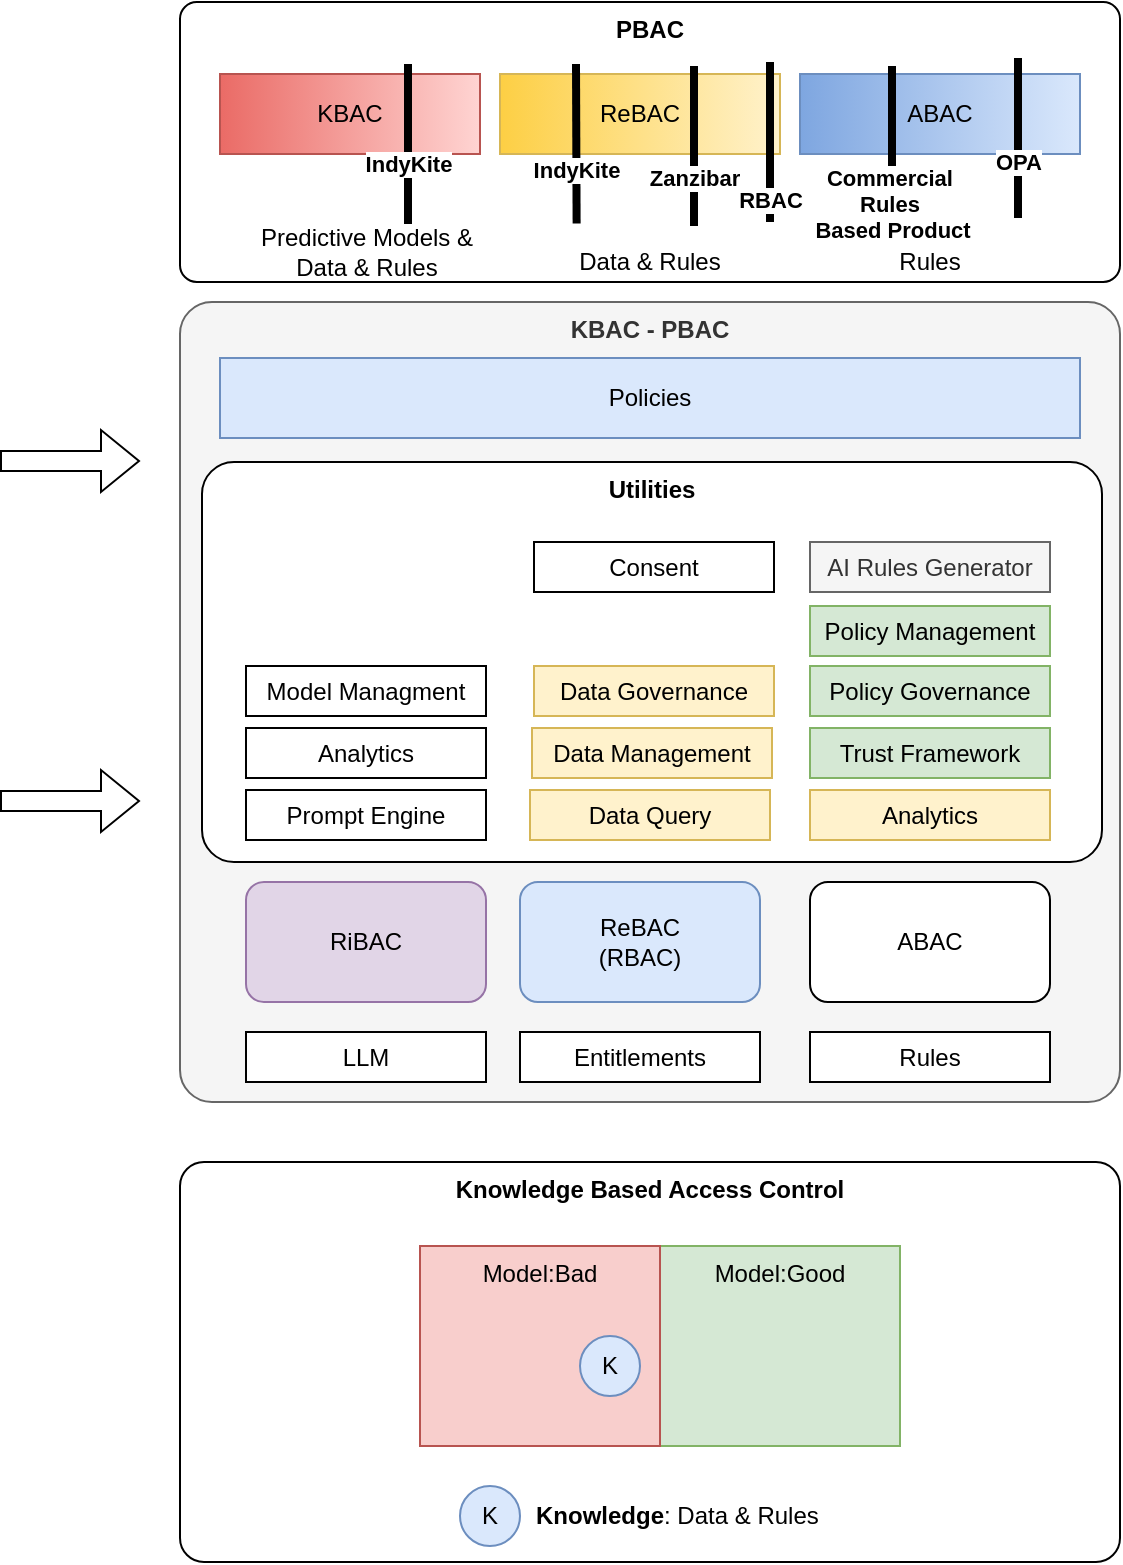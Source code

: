 <mxfile pages="2">
    <diagram name="Conceptual Model" id="501KnWP8v4QwWPnYquvW">
        <mxGraphModel dx="858" dy="1068" grid="0" gridSize="10" guides="1" tooltips="1" connect="1" arrows="1" fold="1" page="1" pageScale="1" pageWidth="827" pageHeight="1169" math="0" shadow="0">
            <root>
                <mxCell id="0"/>
                <mxCell id="1" parent="0"/>
                <mxCell id="CjzcWO3aM1Ax-Snla44K-55" value="Knowledge Based Access Control" style="rounded=1;whiteSpace=wrap;html=1;verticalAlign=top;fontStyle=1;arcSize=6;" parent="1" vertex="1">
                    <mxGeometry x="209" y="700" width="470" height="200" as="geometry"/>
                </mxCell>
                <mxCell id="CjzcWO3aM1Ax-Snla44K-4" value="PBAC" style="rounded=1;whiteSpace=wrap;html=1;verticalAlign=top;arcSize=6;fontStyle=1" parent="1" vertex="1">
                    <mxGeometry x="209" y="120" width="470" height="140" as="geometry"/>
                </mxCell>
                <mxCell id="CjzcWO3aM1Ax-Snla44K-48" value="ReBAC" style="rounded=0;whiteSpace=wrap;html=1;fillColor=#fff2cc;strokeColor=#d6b656;gradientColor=#fdcf44;gradientDirection=west;" parent="1" vertex="1">
                    <mxGeometry x="369" y="156" width="140" height="40" as="geometry"/>
                </mxCell>
                <mxCell id="CjzcWO3aM1Ax-Snla44K-27" value="Model:Good" style="rounded=0;whiteSpace=wrap;html=1;verticalAlign=top;fillColor=#d5e8d4;strokeColor=#82b366;" parent="1" vertex="1">
                    <mxGeometry x="449" y="742" width="120" height="100" as="geometry"/>
                </mxCell>
                <mxCell id="CjzcWO3aM1Ax-Snla44K-26" value="Model:Bad" style="rounded=0;whiteSpace=wrap;html=1;verticalAlign=top;fillColor=#f8cecc;strokeColor=#b85450;" parent="1" vertex="1">
                    <mxGeometry x="329" y="742" width="120" height="100" as="geometry"/>
                </mxCell>
                <mxCell id="CjzcWO3aM1Ax-Snla44K-5" value="KBAC - PBAC" style="rounded=1;whiteSpace=wrap;html=1;verticalAlign=top;fontStyle=1;arcSize=4;fillColor=#f5f5f5;fontColor=#333333;strokeColor=#666666;" parent="1" vertex="1">
                    <mxGeometry x="209" y="270" width="470" height="400" as="geometry"/>
                </mxCell>
                <mxCell id="CjzcWO3aM1Ax-Snla44K-6" value="ReBAC&lt;div&gt;(RBAC)&lt;/div&gt;" style="rounded=1;whiteSpace=wrap;html=1;fillColor=#dae8fc;strokeColor=#6c8ebf;" parent="1" vertex="1">
                    <mxGeometry x="379" y="560" width="120" height="60" as="geometry"/>
                </mxCell>
                <mxCell id="CjzcWO3aM1Ax-Snla44K-7" value="ABAC" style="rounded=1;whiteSpace=wrap;html=1;" parent="1" vertex="1">
                    <mxGeometry x="524" y="560" width="120" height="60" as="geometry"/>
                </mxCell>
                <mxCell id="CjzcWO3aM1Ax-Snla44K-8" value="RiBAC" style="rounded=1;whiteSpace=wrap;html=1;fillColor=#e1d5e7;strokeColor=#9673a6;" parent="1" vertex="1">
                    <mxGeometry x="242" y="560" width="120" height="60" as="geometry"/>
                </mxCell>
                <mxCell id="CjzcWO3aM1Ax-Snla44K-10" value="LLM" style="rounded=0;whiteSpace=wrap;html=1;" parent="1" vertex="1">
                    <mxGeometry x="242" y="635" width="120" height="25" as="geometry"/>
                </mxCell>
                <mxCell id="CjzcWO3aM1Ax-Snla44K-11" value="Entitlements" style="rounded=0;whiteSpace=wrap;html=1;" parent="1" vertex="1">
                    <mxGeometry x="379" y="635" width="120" height="25" as="geometry"/>
                </mxCell>
                <mxCell id="CjzcWO3aM1Ax-Snla44K-12" value="Rules" style="rounded=0;whiteSpace=wrap;html=1;" parent="1" vertex="1">
                    <mxGeometry x="524" y="635" width="120" height="25" as="geometry"/>
                </mxCell>
                <mxCell id="CjzcWO3aM1Ax-Snla44K-13" value="Policies" style="rounded=0;whiteSpace=wrap;html=1;fillColor=#dae8fc;strokeColor=#6c8ebf;" parent="1" vertex="1">
                    <mxGeometry x="229" y="298" width="430" height="40" as="geometry"/>
                </mxCell>
                <mxCell id="CjzcWO3aM1Ax-Snla44K-14" value="Utilities" style="rounded=1;whiteSpace=wrap;html=1;verticalAlign=top;fontStyle=1;arcSize=8;" parent="1" vertex="1">
                    <mxGeometry x="220" y="350" width="450" height="200" as="geometry"/>
                </mxCell>
                <mxCell id="CjzcWO3aM1Ax-Snla44K-15" value="Data Management" style="rounded=0;whiteSpace=wrap;html=1;fillColor=#fff2cc;strokeColor=#d6b656;" parent="1" vertex="1">
                    <mxGeometry x="385" y="483" width="120" height="25" as="geometry"/>
                </mxCell>
                <mxCell id="CjzcWO3aM1Ax-Snla44K-16" value="Consent" style="rounded=0;whiteSpace=wrap;html=1;" parent="1" vertex="1">
                    <mxGeometry x="386" y="390" width="120" height="25" as="geometry"/>
                </mxCell>
                <mxCell id="CjzcWO3aM1Ax-Snla44K-17" value="Data Query" style="rounded=0;whiteSpace=wrap;html=1;fillColor=#fff2cc;strokeColor=#d6b656;" parent="1" vertex="1">
                    <mxGeometry x="384" y="514" width="120" height="25" as="geometry"/>
                </mxCell>
                <mxCell id="CjzcWO3aM1Ax-Snla44K-18" value="Analytics" style="rounded=0;whiteSpace=wrap;html=1;" parent="1" vertex="1">
                    <mxGeometry x="242" y="483" width="120" height="25" as="geometry"/>
                </mxCell>
                <mxCell id="CjzcWO3aM1Ax-Snla44K-19" value="Trust Framework" style="rounded=0;whiteSpace=wrap;html=1;fillColor=#d5e8d4;strokeColor=#82b366;" parent="1" vertex="1">
                    <mxGeometry x="524" y="483" width="120" height="25" as="geometry"/>
                </mxCell>
                <mxCell id="CjzcWO3aM1Ax-Snla44K-20" value="KBAC" style="rounded=0;whiteSpace=wrap;html=1;fillColor=#FFD4D2;strokeColor=#b85450;align=center;gradientColor=#ea6b66;gradientDirection=west;" parent="1" vertex="1">
                    <mxGeometry x="229" y="156" width="130" height="40" as="geometry"/>
                </mxCell>
                <mxCell id="CjzcWO3aM1Ax-Snla44K-21" value="ABAC" style="rounded=0;whiteSpace=wrap;html=1;fillColor=#dae8fc;strokeColor=#6c8ebf;gradientColor=#7ea6e0;gradientDirection=west;" parent="1" vertex="1">
                    <mxGeometry x="519" y="156" width="140" height="40" as="geometry"/>
                </mxCell>
                <mxCell id="CjzcWO3aM1Ax-Snla44K-24" value="IndyKite" style="endArrow=none;html=1;rounded=0;exitX=0.373;exitY=0.956;exitDx=0;exitDy=0;exitPerimeter=0;fontStyle=1;strokeWidth=4;" parent="1" edge="1">
                    <mxGeometry x="-0.33" width="50" height="50" relative="1" as="geometry">
                        <mxPoint x="407.31" y="230.72" as="sourcePoint"/>
                        <mxPoint x="407" y="151" as="targetPoint"/>
                        <mxPoint as="offset"/>
                    </mxGeometry>
                </mxCell>
                <mxCell id="CjzcWO3aM1Ax-Snla44K-25" value="K" style="ellipse;whiteSpace=wrap;html=1;aspect=fixed;fillColor=#dae8fc;strokeColor=#6c8ebf;" parent="1" vertex="1">
                    <mxGeometry x="409" y="787" width="30" height="30" as="geometry"/>
                </mxCell>
                <mxCell id="CjzcWO3aM1Ax-Snla44K-28" value="AI Rules Generator" style="rounded=0;whiteSpace=wrap;html=1;fillColor=#f5f5f5;fontColor=#333333;strokeColor=#666666;" parent="1" vertex="1">
                    <mxGeometry x="524" y="390" width="120" height="25" as="geometry"/>
                </mxCell>
                <mxCell id="CjzcWO3aM1Ax-Snla44K-29" value="Model Managment" style="rounded=0;whiteSpace=wrap;html=1;" parent="1" vertex="1">
                    <mxGeometry x="242" y="452" width="120" height="25" as="geometry"/>
                </mxCell>
                <mxCell id="CjzcWO3aM1Ax-Snla44K-30" value="Rules" style="text;html=1;align=center;verticalAlign=middle;whiteSpace=wrap;rounded=0;" parent="1" vertex="1">
                    <mxGeometry x="554" y="235" width="60" height="30" as="geometry"/>
                </mxCell>
                <mxCell id="CjzcWO3aM1Ax-Snla44K-31" value="" style="shape=flexArrow;endArrow=classic;html=1;rounded=0;fontStyle=1" parent="1" edge="1">
                    <mxGeometry width="50" height="50" relative="1" as="geometry">
                        <mxPoint x="119" y="349.5" as="sourcePoint"/>
                        <mxPoint x="189" y="349.5" as="targetPoint"/>
                    </mxGeometry>
                </mxCell>
                <mxCell id="CjzcWO3aM1Ax-Snla44K-32" value="" style="shape=flexArrow;endArrow=classic;html=1;rounded=0;" parent="1" edge="1">
                    <mxGeometry width="50" height="50" relative="1" as="geometry">
                        <mxPoint x="119" y="519.5" as="sourcePoint"/>
                        <mxPoint x="189" y="519.5" as="targetPoint"/>
                    </mxGeometry>
                </mxCell>
                <mxCell id="CjzcWO3aM1Ax-Snla44K-33" value="Data &amp;amp; Rules" style="text;html=1;align=center;verticalAlign=middle;whiteSpace=wrap;rounded=0;" parent="1" vertex="1">
                    <mxGeometry x="399" y="235" width="90" height="30" as="geometry"/>
                </mxCell>
                <mxCell id="CjzcWO3aM1Ax-Snla44K-34" value="Predictive Models &amp;amp; Data &amp;amp; Rules" style="text;html=1;align=center;verticalAlign=middle;whiteSpace=wrap;rounded=0;" parent="1" vertex="1">
                    <mxGeometry x="234.5" y="230" width="135" height="30" as="geometry"/>
                </mxCell>
                <mxCell id="CjzcWO3aM1Ax-Snla44K-37" value="IndyKite" style="endArrow=none;html=1;rounded=0;exitX=0.373;exitY=0.956;exitDx=0;exitDy=0;exitPerimeter=0;fontStyle=1;strokeWidth=4;" parent="1" edge="1">
                    <mxGeometry x="-0.25" width="50" height="50" relative="1" as="geometry">
                        <mxPoint x="323" y="231" as="sourcePoint"/>
                        <mxPoint x="323" y="151" as="targetPoint"/>
                        <mxPoint as="offset"/>
                    </mxGeometry>
                </mxCell>
                <mxCell id="CjzcWO3aM1Ax-Snla44K-45" value="OPA" style="endArrow=none;html=1;rounded=0;exitX=0.373;exitY=0.956;exitDx=0;exitDy=0;exitPerimeter=0;fontStyle=1;strokeWidth=4;labelBackgroundColor=default;" parent="1" edge="1">
                    <mxGeometry x="-0.3" width="50" height="50" relative="1" as="geometry">
                        <mxPoint x="628" y="228" as="sourcePoint"/>
                        <mxPoint x="628" y="148" as="targetPoint"/>
                        <mxPoint as="offset"/>
                    </mxGeometry>
                </mxCell>
                <mxCell id="CjzcWO3aM1Ax-Snla44K-53" value="Zanzibar" style="endArrow=none;html=1;rounded=0;exitX=0.373;exitY=0.956;exitDx=0;exitDy=0;exitPerimeter=0;fontStyle=1;strokeWidth=4;labelBackgroundColor=default;" parent="1" edge="1">
                    <mxGeometry x="-0.4" width="50" height="50" relative="1" as="geometry">
                        <mxPoint x="466" y="232" as="sourcePoint"/>
                        <mxPoint x="466" y="152" as="targetPoint"/>
                        <mxPoint as="offset"/>
                    </mxGeometry>
                </mxCell>
                <mxCell id="CjzcWO3aM1Ax-Snla44K-54" value="Commercial&amp;nbsp;&lt;div&gt;Rules&amp;nbsp;&lt;/div&gt;&lt;div&gt;Based Product&lt;/div&gt;" style="endArrow=none;html=1;rounded=0;exitX=0.373;exitY=0.956;exitDx=0;exitDy=0;exitPerimeter=0;fontStyle=1;strokeWidth=4;labelBackgroundColor=default;" parent="1" edge="1">
                    <mxGeometry x="-0.725" width="50" height="50" relative="1" as="geometry">
                        <mxPoint x="565" y="232" as="sourcePoint"/>
                        <mxPoint x="565" y="152" as="targetPoint"/>
                        <mxPoint as="offset"/>
                    </mxGeometry>
                </mxCell>
                <mxCell id="CjzcWO3aM1Ax-Snla44K-60" value="K" style="ellipse;whiteSpace=wrap;html=1;aspect=fixed;fillColor=#dae8fc;strokeColor=#6c8ebf;" parent="1" vertex="1">
                    <mxGeometry x="349" y="862" width="30" height="30" as="geometry"/>
                </mxCell>
                <mxCell id="CjzcWO3aM1Ax-Snla44K-61" value="&lt;b&gt;Knowledge&lt;/b&gt;: Data &amp;amp; Rules" style="text;html=1;align=left;verticalAlign=middle;whiteSpace=wrap;rounded=0;" parent="1" vertex="1">
                    <mxGeometry x="385" y="862" width="180" height="30" as="geometry"/>
                </mxCell>
                <mxCell id="BUqBpoLYYVtehcYvSqgs-1" value="Prompt Engine" style="rounded=0;whiteSpace=wrap;html=1;" parent="1" vertex="1">
                    <mxGeometry x="242" y="514" width="120" height="25" as="geometry"/>
                </mxCell>
                <mxCell id="BUqBpoLYYVtehcYvSqgs-2" value="Policy Management" style="rounded=0;whiteSpace=wrap;html=1;fillColor=#d5e8d4;strokeColor=#82b366;" parent="1" vertex="1">
                    <mxGeometry x="524" y="422" width="120" height="25" as="geometry"/>
                </mxCell>
                <mxCell id="BUqBpoLYYVtehcYvSqgs-3" value="Policy Governance" style="rounded=0;whiteSpace=wrap;html=1;fillColor=#d5e8d4;strokeColor=#82b366;" parent="1" vertex="1">
                    <mxGeometry x="524" y="452" width="120" height="25" as="geometry"/>
                </mxCell>
                <mxCell id="BUqBpoLYYVtehcYvSqgs-4" value="Analytics" style="rounded=0;whiteSpace=wrap;html=1;fillColor=#fff2cc;strokeColor=#d6b656;" parent="1" vertex="1">
                    <mxGeometry x="524" y="514" width="120" height="25" as="geometry"/>
                </mxCell>
                <mxCell id="BUqBpoLYYVtehcYvSqgs-5" value="Data Governance" style="rounded=0;whiteSpace=wrap;html=1;fillColor=#fff2cc;strokeColor=#d6b656;" parent="1" vertex="1">
                    <mxGeometry x="386" y="452" width="120" height="25" as="geometry"/>
                </mxCell>
                <mxCell id="Sya_97IDcPOg49_h0Gur-1" value="RBAC" style="endArrow=none;html=1;rounded=0;exitX=0.373;exitY=0.956;exitDx=0;exitDy=0;exitPerimeter=0;fontStyle=1;strokeWidth=4;labelBackgroundColor=default;" parent="1" edge="1">
                    <mxGeometry x="-0.725" width="50" height="50" relative="1" as="geometry">
                        <mxPoint x="504" y="230" as="sourcePoint"/>
                        <mxPoint x="504" y="150" as="targetPoint"/>
                        <mxPoint as="offset"/>
                    </mxGeometry>
                </mxCell>
            </root>
        </mxGraphModel>
    </diagram>
    <diagram id="jS3wOHp9QvGG0uyC6TAw" name="Page-2">
        <mxGraphModel dx="468" dy="583" grid="0" gridSize="10" guides="1" tooltips="1" connect="1" arrows="1" fold="1" page="1" pageScale="1" pageWidth="827" pageHeight="1169" math="0" shadow="0">
            <root>
                <mxCell id="0"/>
                <mxCell id="1" parent="0"/>
                <mxCell id="GCV1T8bSEQYe0X8FQB75-5" style="edgeStyle=orthogonalEdgeStyle;rounded=0;orthogonalLoop=1;jettySize=auto;html=1;" parent="1" source="GCV1T8bSEQYe0X8FQB75-1" target="GCV1T8bSEQYe0X8FQB75-3" edge="1">
                    <mxGeometry relative="1" as="geometry"/>
                </mxCell>
                <mxCell id="GCV1T8bSEQYe0X8FQB75-1" value="Policy" style="rounded=1;whiteSpace=wrap;html=1;align=left;spacingLeft=14;" parent="1" vertex="1">
                    <mxGeometry x="340" y="310" width="120" height="60" as="geometry"/>
                </mxCell>
                <mxCell id="GCV1T8bSEQYe0X8FQB75-7" style="edgeStyle=orthogonalEdgeStyle;rounded=0;orthogonalLoop=1;jettySize=auto;html=1;" parent="1" source="GCV1T8bSEQYe0X8FQB75-2" target="GCV1T8bSEQYe0X8FQB75-1" edge="1">
                    <mxGeometry relative="1" as="geometry"/>
                </mxCell>
                <mxCell id="GCV1T8bSEQYe0X8FQB75-2" value="Data Mutation&amp;nbsp;" style="ellipse;whiteSpace=wrap;html=1;aspect=fixed;" parent="1" vertex="1">
                    <mxGeometry x="183" y="300" width="80" height="80" as="geometry"/>
                </mxCell>
                <mxCell id="GCV1T8bSEQYe0X8FQB75-3" value="" style="shape=cylinder3;whiteSpace=wrap;html=1;boundedLbl=1;backgroundOutline=1;size=15;" parent="1" vertex="1">
                    <mxGeometry x="310" y="180" width="60" height="80" as="geometry"/>
                </mxCell>
                <mxCell id="GCV1T8bSEQYe0X8FQB75-4" value="" style="shape=cylinder3;whiteSpace=wrap;html=1;boundedLbl=1;backgroundOutline=1;size=15;" parent="1" vertex="1">
                    <mxGeometry x="414" y="180" width="60" height="80" as="geometry"/>
                </mxCell>
                <mxCell id="GCV1T8bSEQYe0X8FQB75-6" style="edgeStyle=orthogonalEdgeStyle;rounded=0;orthogonalLoop=1;jettySize=auto;html=1;entryX=0.5;entryY=1;entryDx=0;entryDy=0;entryPerimeter=0;" parent="1" source="GCV1T8bSEQYe0X8FQB75-1" target="GCV1T8bSEQYe0X8FQB75-4" edge="1">
                    <mxGeometry relative="1" as="geometry"/>
                </mxCell>
                <mxCell id="GCV1T8bSEQYe0X8FQB75-8" value="" style="shape=cylinder3;whiteSpace=wrap;html=1;boundedLbl=1;backgroundOutline=1;size=15;" parent="1" vertex="1">
                    <mxGeometry x="548" y="300" width="60" height="80" as="geometry"/>
                </mxCell>
                <mxCell id="GCV1T8bSEQYe0X8FQB75-9" value="" style="image;aspect=fixed;html=1;points=[];align=center;fontSize=12;image=img/lib/azure2/management_governance/Resource_Graph_Explorer.svg;" parent="1" vertex="1">
                    <mxGeometry x="565" y="335.79" width="29.53" height="28.21" as="geometry"/>
                </mxCell>
                <mxCell id="GCV1T8bSEQYe0X8FQB75-44" value="&lt;br&gt;&lt;div&gt;&lt;br&gt;&lt;/div&gt;" style="sketch=0;outlineConnect=0;fontColor=#232F3E;gradientColor=none;fillColor=#C925D1;strokeColor=none;dashed=0;verticalLabelPosition=bottom;verticalAlign=top;align=center;html=1;fontSize=12;fontStyle=0;aspect=fixed;pointerEvents=1;shape=mxgraph.aws4.table;" parent="1" vertex="1">
                    <mxGeometry x="325" y="216" width="30" height="30" as="geometry"/>
                </mxCell>
                <mxCell id="GCV1T8bSEQYe0X8FQB75-45" value="&lt;br&gt;&lt;div&gt;&lt;br&gt;&lt;/div&gt;" style="sketch=0;outlineConnect=0;fontColor=#232F3E;gradientColor=none;fillColor=#C925D1;strokeColor=none;dashed=0;verticalLabelPosition=bottom;verticalAlign=top;align=center;html=1;fontSize=12;fontStyle=0;aspect=fixed;pointerEvents=1;shape=mxgraph.aws4.table;" parent="1" vertex="1">
                    <mxGeometry x="430" y="215" width="30" height="30" as="geometry"/>
                </mxCell>
                <mxCell id="GCV1T8bSEQYe0X8FQB75-46" style="edgeStyle=orthogonalEdgeStyle;rounded=0;orthogonalLoop=1;jettySize=auto;html=1;entryX=0;entryY=0.5;entryDx=0;entryDy=0;entryPerimeter=0;" parent="1" source="GCV1T8bSEQYe0X8FQB75-1" target="GCV1T8bSEQYe0X8FQB75-8" edge="1">
                    <mxGeometry relative="1" as="geometry"/>
                </mxCell>
                <mxCell id="GCV1T8bSEQYe0X8FQB75-47" value="" style="sketch=0;pointerEvents=1;shadow=0;dashed=0;html=1;strokeColor=none;labelPosition=center;verticalLabelPosition=bottom;verticalAlign=top;align=center;fillColor=#505050;shape=mxgraph.mscae.intune.policy" parent="1" vertex="1">
                    <mxGeometry x="403" y="320" width="45" height="40" as="geometry"/>
                </mxCell>
                <mxCell id="GCV1T8bSEQYe0X8FQB75-48" value="PIP" style="text;html=1;align=center;verticalAlign=middle;whiteSpace=wrap;rounded=0;" parent="1" vertex="1">
                    <mxGeometry x="310" y="180" width="60" height="30" as="geometry"/>
                </mxCell>
                <mxCell id="GCV1T8bSEQYe0X8FQB75-49" value="PIP" style="text;html=1;align=center;verticalAlign=middle;whiteSpace=wrap;rounded=0;" parent="1" vertex="1">
                    <mxGeometry x="414" y="180" width="60" height="30" as="geometry"/>
                </mxCell>
                <mxCell id="GCV1T8bSEQYe0X8FQB75-50" value="Graph" style="text;html=1;align=center;verticalAlign=middle;whiteSpace=wrap;rounded=0;" parent="1" vertex="1">
                    <mxGeometry x="548" y="300" width="60" height="30" as="geometry"/>
                </mxCell>
                <mxCell id="GCV1T8bSEQYe0X8FQB75-53" value="Write Entitlement" style="text;html=1;align=center;verticalAlign=middle;whiteSpace=wrap;rounded=0;" parent="1" vertex="1">
                    <mxGeometry x="474" y="350" width="60" height="30" as="geometry"/>
                </mxCell>
            </root>
        </mxGraphModel>
    </diagram>
</mxfile>